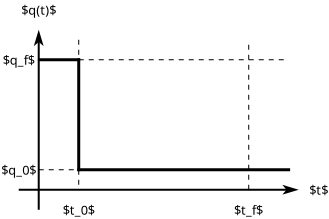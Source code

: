 <?xml version="1.0" encoding="UTF-8"?>
<dia:diagram xmlns:dia="http://www.lysator.liu.se/~alla/dia/">
  <dia:layer name="Background" visible="true" active="true">
    <dia:group>
      <dia:group>
        <dia:group>
          <dia:object type="Standard - Text" version="1" id="O0">
            <dia:attribute name="obj_pos">
              <dia:point val="34.5,21"/>
            </dia:attribute>
            <dia:attribute name="obj_bb">
              <dia:rectangle val="33.695,20.626;35.305,21.374"/>
            </dia:attribute>
            <dia:attribute name="text">
              <dia:composite type="text">
                <dia:attribute name="string">
                  <dia:string>#$t_f$#</dia:string>
                </dia:attribute>
                <dia:attribute name="font">
                  <dia:font family="sans" style="0" name="Helvetica"/>
                </dia:attribute>
                <dia:attribute name="height">
                  <dia:real val="0.8"/>
                </dia:attribute>
                <dia:attribute name="pos">
                  <dia:point val="34.5,21.221"/>
                </dia:attribute>
                <dia:attribute name="color">
                  <dia:color val="#000000"/>
                </dia:attribute>
                <dia:attribute name="alignment">
                  <dia:enum val="1"/>
                </dia:attribute>
              </dia:composite>
            </dia:attribute>
            <dia:attribute name="valign">
              <dia:enum val="2"/>
            </dia:attribute>
          </dia:object>
          <dia:object type="Standard - Line" version="0" id="O1">
            <dia:attribute name="obj_pos">
              <dia:point val="34.5,20"/>
            </dia:attribute>
            <dia:attribute name="obj_bb">
              <dia:rectangle val="34.475,12.475;34.525,20.025"/>
            </dia:attribute>
            <dia:attribute name="conn_endpoints">
              <dia:point val="34.5,20"/>
              <dia:point val="34.5,12.5"/>
            </dia:attribute>
            <dia:attribute name="numcp">
              <dia:int val="1"/>
            </dia:attribute>
            <dia:attribute name="line_width">
              <dia:real val="0.05"/>
            </dia:attribute>
            <dia:attribute name="line_style">
              <dia:enum val="1"/>
            </dia:attribute>
            <dia:attribute name="dashlength">
              <dia:real val="0.25"/>
            </dia:attribute>
          </dia:object>
        </dia:group>
        <dia:group>
          <dia:object type="Standard - Text" version="1" id="O2">
            <dia:attribute name="obj_pos">
              <dia:point val="23,13.5"/>
            </dia:attribute>
            <dia:attribute name="obj_bb">
              <dia:rectangle val="22.116,13.126;23.884,13.874"/>
            </dia:attribute>
            <dia:attribute name="text">
              <dia:composite type="text">
                <dia:attribute name="string">
                  <dia:string>#$q_f$#</dia:string>
                </dia:attribute>
                <dia:attribute name="font">
                  <dia:font family="sans" style="0" name="Helvetica"/>
                </dia:attribute>
                <dia:attribute name="height">
                  <dia:real val="0.8"/>
                </dia:attribute>
                <dia:attribute name="pos">
                  <dia:point val="23,13.721"/>
                </dia:attribute>
                <dia:attribute name="color">
                  <dia:color val="#000000"/>
                </dia:attribute>
                <dia:attribute name="alignment">
                  <dia:enum val="1"/>
                </dia:attribute>
              </dia:composite>
            </dia:attribute>
            <dia:attribute name="valign">
              <dia:enum val="2"/>
            </dia:attribute>
          </dia:object>
          <dia:object type="Standard - Line" version="0" id="O3">
            <dia:attribute name="obj_pos">
              <dia:point val="24,13.5"/>
            </dia:attribute>
            <dia:attribute name="obj_bb">
              <dia:rectangle val="23.975,13.475;36.525,13.525"/>
            </dia:attribute>
            <dia:attribute name="conn_endpoints">
              <dia:point val="24,13.5"/>
              <dia:point val="36.5,13.5"/>
            </dia:attribute>
            <dia:attribute name="numcp">
              <dia:int val="1"/>
            </dia:attribute>
            <dia:attribute name="line_width">
              <dia:real val="0.05"/>
            </dia:attribute>
            <dia:attribute name="line_style">
              <dia:enum val="1"/>
            </dia:attribute>
            <dia:attribute name="dashlength">
              <dia:real val="0.25"/>
            </dia:attribute>
          </dia:object>
        </dia:group>
        <dia:group>
          <dia:object type="Standard - Text" version="1" id="O4">
            <dia:attribute name="obj_pos">
              <dia:point val="26,21"/>
            </dia:attribute>
            <dia:attribute name="obj_bb">
              <dia:rectangle val="25.104,20.626;26.896,21.374"/>
            </dia:attribute>
            <dia:attribute name="text">
              <dia:composite type="text">
                <dia:attribute name="string">
                  <dia:string>#$t_0$#</dia:string>
                </dia:attribute>
                <dia:attribute name="font">
                  <dia:font family="sans" style="0" name="Helvetica"/>
                </dia:attribute>
                <dia:attribute name="height">
                  <dia:real val="0.8"/>
                </dia:attribute>
                <dia:attribute name="pos">
                  <dia:point val="26,21.221"/>
                </dia:attribute>
                <dia:attribute name="color">
                  <dia:color val="#000000"/>
                </dia:attribute>
                <dia:attribute name="alignment">
                  <dia:enum val="1"/>
                </dia:attribute>
              </dia:composite>
            </dia:attribute>
            <dia:attribute name="valign">
              <dia:enum val="2"/>
            </dia:attribute>
          </dia:object>
          <dia:object type="Standard - Line" version="0" id="O5">
            <dia:attribute name="obj_pos">
              <dia:point val="26,12.5"/>
            </dia:attribute>
            <dia:attribute name="obj_bb">
              <dia:rectangle val="25.975,12.475;26.025,20.025"/>
            </dia:attribute>
            <dia:attribute name="conn_endpoints">
              <dia:point val="26,12.5"/>
              <dia:point val="26,20"/>
            </dia:attribute>
            <dia:attribute name="numcp">
              <dia:int val="1"/>
            </dia:attribute>
            <dia:attribute name="line_width">
              <dia:real val="0.05"/>
            </dia:attribute>
            <dia:attribute name="line_style">
              <dia:enum val="1"/>
            </dia:attribute>
            <dia:attribute name="dashlength">
              <dia:real val="0.25"/>
            </dia:attribute>
          </dia:object>
        </dia:group>
        <dia:group>
          <dia:object type="Standard - Text" version="1" id="O6">
            <dia:attribute name="obj_pos">
              <dia:point val="23,19"/>
            </dia:attribute>
            <dia:attribute name="obj_bb">
              <dia:rectangle val="22.025,18.626;23.975,19.374"/>
            </dia:attribute>
            <dia:attribute name="text">
              <dia:composite type="text">
                <dia:attribute name="string">
                  <dia:string>#$q_0$#</dia:string>
                </dia:attribute>
                <dia:attribute name="font">
                  <dia:font family="sans" style="0" name="Helvetica"/>
                </dia:attribute>
                <dia:attribute name="height">
                  <dia:real val="0.8"/>
                </dia:attribute>
                <dia:attribute name="pos">
                  <dia:point val="23,19.221"/>
                </dia:attribute>
                <dia:attribute name="color">
                  <dia:color val="#000000"/>
                </dia:attribute>
                <dia:attribute name="alignment">
                  <dia:enum val="1"/>
                </dia:attribute>
              </dia:composite>
            </dia:attribute>
            <dia:attribute name="valign">
              <dia:enum val="2"/>
            </dia:attribute>
          </dia:object>
          <dia:object type="Standard - Line" version="0" id="O7">
            <dia:attribute name="obj_pos">
              <dia:point val="24,19"/>
            </dia:attribute>
            <dia:attribute name="obj_bb">
              <dia:rectangle val="23.975,18.975;36.525,19.025"/>
            </dia:attribute>
            <dia:attribute name="conn_endpoints">
              <dia:point val="24,19"/>
              <dia:point val="36.5,19"/>
            </dia:attribute>
            <dia:attribute name="numcp">
              <dia:int val="1"/>
            </dia:attribute>
            <dia:attribute name="line_width">
              <dia:real val="0.05"/>
            </dia:attribute>
            <dia:attribute name="line_style">
              <dia:enum val="1"/>
            </dia:attribute>
            <dia:attribute name="dashlength">
              <dia:real val="0.25"/>
            </dia:attribute>
          </dia:object>
        </dia:group>
      </dia:group>
      <dia:group>
        <dia:object type="Standard - Line" version="0" id="O8">
          <dia:attribute name="obj_pos">
            <dia:point val="24,13.5"/>
          </dia:attribute>
          <dia:attribute name="obj_bb">
            <dia:rectangle val="23.885,13.425;26.145,13.575"/>
          </dia:attribute>
          <dia:attribute name="conn_endpoints">
            <dia:point val="24,13.5"/>
            <dia:point val="26,13.5"/>
          </dia:attribute>
          <dia:attribute name="numcp">
            <dia:int val="1"/>
          </dia:attribute>
          <dia:attribute name="line_width">
            <dia:real val="0.15"/>
          </dia:attribute>
          <dia:attribute name="absolute_start_gap">
            <dia:real val="-0.04"/>
          </dia:attribute>
          <dia:attribute name="absolute_end_gap">
            <dia:real val="-0.07"/>
          </dia:attribute>
        </dia:object>
        <dia:object type="Standard - Line" version="0" id="O9">
          <dia:attribute name="obj_pos">
            <dia:point val="26,19"/>
          </dia:attribute>
          <dia:attribute name="obj_bb">
            <dia:rectangle val="25.925,13.355;26.075,19.145"/>
          </dia:attribute>
          <dia:attribute name="conn_endpoints">
            <dia:point val="26,19"/>
            <dia:point val="26,13.5"/>
          </dia:attribute>
          <dia:attribute name="numcp">
            <dia:int val="1"/>
          </dia:attribute>
          <dia:attribute name="line_width">
            <dia:real val="0.15"/>
          </dia:attribute>
          <dia:attribute name="absolute_start_gap">
            <dia:real val="-0.07"/>
          </dia:attribute>
          <dia:attribute name="absolute_end_gap">
            <dia:real val="-0.07"/>
          </dia:attribute>
        </dia:object>
        <dia:object type="Standard - Line" version="0" id="O10">
          <dia:attribute name="obj_pos">
            <dia:point val="26,19"/>
          </dia:attribute>
          <dia:attribute name="obj_bb">
            <dia:rectangle val="25.855,18.925;36.645,19.075"/>
          </dia:attribute>
          <dia:attribute name="conn_endpoints">
            <dia:point val="26,19"/>
            <dia:point val="36.5,19"/>
          </dia:attribute>
          <dia:attribute name="numcp">
            <dia:int val="1"/>
          </dia:attribute>
          <dia:attribute name="line_width">
            <dia:real val="0.15"/>
          </dia:attribute>
          <dia:attribute name="absolute_start_gap">
            <dia:real val="-0.07"/>
          </dia:attribute>
          <dia:attribute name="absolute_end_gap">
            <dia:real val="-0.07"/>
          </dia:attribute>
        </dia:object>
      </dia:group>
      <dia:group>
        <dia:group>
          <dia:object type="Standard - Line" version="0" id="O11">
            <dia:attribute name="obj_pos">
              <dia:point val="23,20"/>
            </dia:attribute>
            <dia:attribute name="obj_bb">
              <dia:rectangle val="22.95,19.754;37.174,20.246"/>
            </dia:attribute>
            <dia:attribute name="conn_endpoints">
              <dia:point val="23,20"/>
              <dia:point val="37,20"/>
            </dia:attribute>
            <dia:attribute name="numcp">
              <dia:int val="1"/>
            </dia:attribute>
            <dia:attribute name="line_width">
              <dia:real val="0.1"/>
            </dia:attribute>
            <dia:attribute name="end_arrow">
              <dia:enum val="22"/>
            </dia:attribute>
            <dia:attribute name="end_arrow_length">
              <dia:real val="0.5"/>
            </dia:attribute>
            <dia:attribute name="end_arrow_width">
              <dia:real val="0.3"/>
            </dia:attribute>
          </dia:object>
          <dia:object type="Standard - Text" version="1" id="O12">
            <dia:attribute name="obj_pos">
              <dia:point val="38,20"/>
            </dia:attribute>
            <dia:attribute name="obj_bb">
              <dia:rectangle val="37.468,19.626;38.532,20.374"/>
            </dia:attribute>
            <dia:attribute name="text">
              <dia:composite type="text">
                <dia:attribute name="string">
                  <dia:string>#$t$#</dia:string>
                </dia:attribute>
                <dia:attribute name="font">
                  <dia:font family="sans" style="0" name="Helvetica"/>
                </dia:attribute>
                <dia:attribute name="height">
                  <dia:real val="0.8"/>
                </dia:attribute>
                <dia:attribute name="pos">
                  <dia:point val="38,20.221"/>
                </dia:attribute>
                <dia:attribute name="color">
                  <dia:color val="#000000"/>
                </dia:attribute>
                <dia:attribute name="alignment">
                  <dia:enum val="1"/>
                </dia:attribute>
              </dia:composite>
            </dia:attribute>
            <dia:attribute name="valign">
              <dia:enum val="2"/>
            </dia:attribute>
          </dia:object>
        </dia:group>
        <dia:group>
          <dia:object type="Standard - Line" version="0" id="O13">
            <dia:attribute name="obj_pos">
              <dia:point val="24,21"/>
            </dia:attribute>
            <dia:attribute name="obj_bb">
              <dia:rectangle val="23.754,11.826;24.246,21.05"/>
            </dia:attribute>
            <dia:attribute name="conn_endpoints">
              <dia:point val="24,21"/>
              <dia:point val="24,12"/>
            </dia:attribute>
            <dia:attribute name="numcp">
              <dia:int val="1"/>
            </dia:attribute>
            <dia:attribute name="line_width">
              <dia:real val="0.1"/>
            </dia:attribute>
            <dia:attribute name="end_arrow">
              <dia:enum val="22"/>
            </dia:attribute>
            <dia:attribute name="end_arrow_length">
              <dia:real val="0.5"/>
            </dia:attribute>
            <dia:attribute name="end_arrow_width">
              <dia:real val="0.3"/>
            </dia:attribute>
          </dia:object>
          <dia:object type="Standard - Text" version="1" id="O14">
            <dia:attribute name="obj_pos">
              <dia:point val="24,11"/>
            </dia:attribute>
            <dia:attribute name="obj_bb">
              <dia:rectangle val="23.014,10.626;24.986,11.374"/>
            </dia:attribute>
            <dia:attribute name="text">
              <dia:composite type="text">
                <dia:attribute name="string">
                  <dia:string>#$q(t)$#</dia:string>
                </dia:attribute>
                <dia:attribute name="font">
                  <dia:font family="sans" style="0" name="Helvetica"/>
                </dia:attribute>
                <dia:attribute name="height">
                  <dia:real val="0.8"/>
                </dia:attribute>
                <dia:attribute name="pos">
                  <dia:point val="24,11.221"/>
                </dia:attribute>
                <dia:attribute name="color">
                  <dia:color val="#000000"/>
                </dia:attribute>
                <dia:attribute name="alignment">
                  <dia:enum val="1"/>
                </dia:attribute>
              </dia:composite>
            </dia:attribute>
            <dia:attribute name="valign">
              <dia:enum val="2"/>
            </dia:attribute>
          </dia:object>
        </dia:group>
      </dia:group>
    </dia:group>
  </dia:layer>
</dia:diagram>
